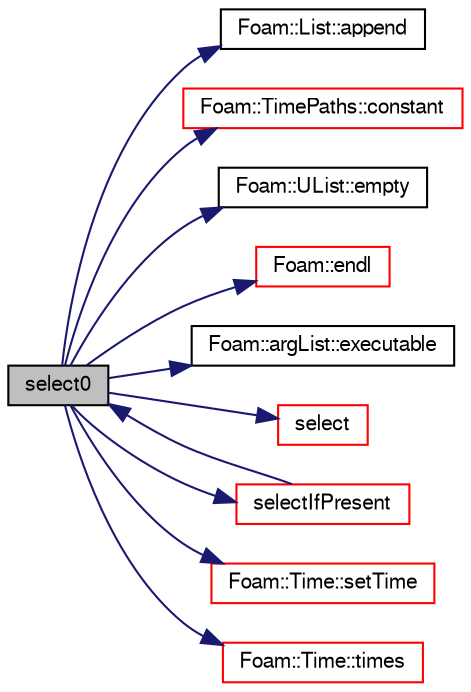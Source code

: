 digraph "select0"
{
  bgcolor="transparent";
  edge [fontname="FreeSans",fontsize="10",labelfontname="FreeSans",labelfontsize="10"];
  node [fontname="FreeSans",fontsize="10",shape=record];
  rankdir="LR";
  Node340 [label="select0",height=0.2,width=0.4,color="black", fillcolor="grey75", style="filled", fontcolor="black"];
  Node340 -> Node341 [color="midnightblue",fontsize="10",style="solid",fontname="FreeSans"];
  Node341 [label="Foam::List::append",height=0.2,width=0.4,color="black",URL="$a25694.html#a399dd2bf0d9a32016717dc90126f016b",tooltip="Append an element at the end of the list. "];
  Node340 -> Node342 [color="midnightblue",fontsize="10",style="solid",fontname="FreeSans"];
  Node342 [label="Foam::TimePaths::constant",height=0.2,width=0.4,color="red",URL="$a26354.html#ab16cfc6e7be33ff5683a856ae077433c",tooltip="Return constant name. "];
  Node340 -> Node344 [color="midnightblue",fontsize="10",style="solid",fontname="FreeSans"];
  Node344 [label="Foam::UList::empty",height=0.2,width=0.4,color="black",URL="$a25698.html#a644718bb2fb240de962dc3c9a1fdf0dc",tooltip="Return true if the UList is empty (ie, size() is zero). "];
  Node340 -> Node345 [color="midnightblue",fontsize="10",style="solid",fontname="FreeSans"];
  Node345 [label="Foam::endl",height=0.2,width=0.4,color="red",URL="$a21124.html#a2db8fe02a0d3909e9351bb4275b23ce4",tooltip="Add newline and flush stream. "];
  Node340 -> Node347 [color="midnightblue",fontsize="10",style="solid",fontname="FreeSans"];
  Node347 [label="Foam::argList::executable",height=0.2,width=0.4,color="black",URL="$a26662.html#a765dc84fb62a292b0dee3034a510b14e",tooltip="Name of executable without the path. "];
  Node340 -> Node348 [color="midnightblue",fontsize="10",style="solid",fontname="FreeSans"];
  Node348 [label="select",height=0.2,width=0.4,color="red",URL="$a26358.html#a02eddf55cea096bdc679be17efd7dba0",tooltip="Select a list of Time values that are within the ranges. "];
  Node340 -> Node396 [color="midnightblue",fontsize="10",style="solid",fontname="FreeSans"];
  Node396 [label="selectIfPresent",height=0.2,width=0.4,color="red",URL="$a26358.html#a3d19426272899e062f56b60358a67218",tooltip="If any time option provided return the set of times (as select0) "];
  Node396 -> Node340 [color="midnightblue",fontsize="10",style="solid",fontname="FreeSans"];
  Node340 -> Node400 [color="midnightblue",fontsize="10",style="solid",fontname="FreeSans"];
  Node400 [label="Foam::Time::setTime",height=0.2,width=0.4,color="red",URL="$a26350.html#a12f402d4802d1621daed4fbfea134b33",tooltip="Reset the time and time-index to those of the given time. "];
  Node340 -> Node402 [color="midnightblue",fontsize="10",style="solid",fontname="FreeSans"];
  Node402 [label="Foam::Time::times",height=0.2,width=0.4,color="red",URL="$a26350.html#a0f58059cccf9dd69a247e85600d346fe",tooltip="Search the case for valid time directories. "];
}
